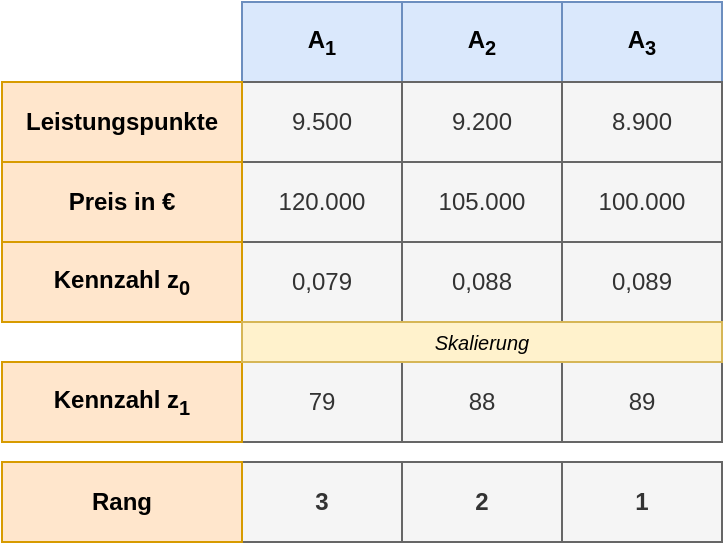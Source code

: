 <mxfile compressed="false" version="14.1.8" type="device">
  <diagram id="p_5dqF6M_ELMbfmQXxSX" name="Seite-1">
    <mxGraphModel dx="769" dy="484" grid="1" gridSize="10" guides="1" tooltips="1" connect="1" arrows="1" fold="1" page="1" pageScale="1" pageWidth="827" pageHeight="1169" math="0" shadow="0">
      <root>
        <mxCell id="0" />
        <mxCell id="1" parent="0" />
        <mxCell id="tCeKCVtLlc2q678bwAeD-7" value="A&lt;sub&gt;1&lt;/sub&gt;" style="rounded=0;whiteSpace=wrap;html=1;fillColor=#dae8fc;strokeColor=#6c8ebf;fontStyle=1" parent="1" vertex="1">
          <mxGeometry x="520" y="80" width="80" height="40" as="geometry" />
        </mxCell>
        <mxCell id="tCeKCVtLlc2q678bwAeD-8" value="9.500" style="rounded=0;whiteSpace=wrap;html=1;fillColor=#f5f5f5;strokeColor=#666666;fontColor=#333333;" parent="1" vertex="1">
          <mxGeometry x="520" y="120" width="80" height="40" as="geometry" />
        </mxCell>
        <mxCell id="tCeKCVtLlc2q678bwAeD-9" value="120.000" style="rounded=0;whiteSpace=wrap;html=1;fillColor=#f5f5f5;strokeColor=#666666;fontColor=#333333;" parent="1" vertex="1">
          <mxGeometry x="520" y="160" width="80" height="40" as="geometry" />
        </mxCell>
        <mxCell id="tCeKCVtLlc2q678bwAeD-10" value="0,079" style="rounded=0;whiteSpace=wrap;html=1;fillColor=#f5f5f5;strokeColor=#666666;fontColor=#333333;" parent="1" vertex="1">
          <mxGeometry x="520" y="200" width="80" height="40" as="geometry" />
        </mxCell>
        <mxCell id="tCeKCVtLlc2q678bwAeD-11" value="79" style="rounded=0;whiteSpace=wrap;html=1;fillColor=#f5f5f5;strokeColor=#666666;fontColor=#333333;" parent="1" vertex="1">
          <mxGeometry x="520" y="260" width="80" height="40" as="geometry" />
        </mxCell>
        <mxCell id="tCeKCVtLlc2q678bwAeD-12" value="3" style="rounded=0;whiteSpace=wrap;html=1;fillColor=#f5f5f5;strokeColor=#666666;fontColor=#333333;fontStyle=1" parent="1" vertex="1">
          <mxGeometry x="520" y="310" width="80" height="40" as="geometry" />
        </mxCell>
        <mxCell id="_FoP0lEEPYN2RG6hxORW-2" value="A&lt;sub&gt;2&lt;/sub&gt;" style="rounded=0;whiteSpace=wrap;html=1;fillColor=#dae8fc;strokeColor=#6c8ebf;fontStyle=1" parent="1" vertex="1">
          <mxGeometry x="600" y="80" width="80" height="40" as="geometry" />
        </mxCell>
        <mxCell id="_FoP0lEEPYN2RG6hxORW-3" value="9.200" style="rounded=0;whiteSpace=wrap;html=1;fillColor=#f5f5f5;strokeColor=#666666;fontColor=#333333;" parent="1" vertex="1">
          <mxGeometry x="600" y="120" width="80" height="40" as="geometry" />
        </mxCell>
        <mxCell id="_FoP0lEEPYN2RG6hxORW-4" value="105.000" style="rounded=0;whiteSpace=wrap;html=1;fillColor=#f5f5f5;strokeColor=#666666;fontColor=#333333;" parent="1" vertex="1">
          <mxGeometry x="600" y="160" width="80" height="40" as="geometry" />
        </mxCell>
        <mxCell id="_FoP0lEEPYN2RG6hxORW-5" value="0,088" style="rounded=0;whiteSpace=wrap;html=1;fillColor=#f5f5f5;strokeColor=#666666;fontColor=#333333;" parent="1" vertex="1">
          <mxGeometry x="600" y="200" width="80" height="40" as="geometry" />
        </mxCell>
        <mxCell id="_FoP0lEEPYN2RG6hxORW-6" value="88" style="rounded=0;whiteSpace=wrap;html=1;fillColor=#f5f5f5;strokeColor=#666666;fontColor=#333333;" parent="1" vertex="1">
          <mxGeometry x="600" y="260" width="80" height="40" as="geometry" />
        </mxCell>
        <mxCell id="_FoP0lEEPYN2RG6hxORW-7" value="2" style="rounded=0;whiteSpace=wrap;html=1;fillColor=#f5f5f5;strokeColor=#666666;fontColor=#333333;fontStyle=1" parent="1" vertex="1">
          <mxGeometry x="600" y="310" width="80" height="40" as="geometry" />
        </mxCell>
        <mxCell id="_FoP0lEEPYN2RG6hxORW-8" value="A&lt;sub&gt;3&lt;/sub&gt;" style="rounded=0;whiteSpace=wrap;html=1;fillColor=#dae8fc;strokeColor=#6c8ebf;fontStyle=1" parent="1" vertex="1">
          <mxGeometry x="680" y="80" width="80" height="40" as="geometry" />
        </mxCell>
        <mxCell id="_FoP0lEEPYN2RG6hxORW-9" value="8.900" style="rounded=0;whiteSpace=wrap;html=1;fillColor=#f5f5f5;strokeColor=#666666;fontColor=#333333;" parent="1" vertex="1">
          <mxGeometry x="680" y="120" width="80" height="40" as="geometry" />
        </mxCell>
        <mxCell id="_FoP0lEEPYN2RG6hxORW-10" value="100.000" style="rounded=0;whiteSpace=wrap;html=1;fillColor=#f5f5f5;strokeColor=#666666;fontColor=#333333;" parent="1" vertex="1">
          <mxGeometry x="680" y="160" width="80" height="40" as="geometry" />
        </mxCell>
        <mxCell id="_FoP0lEEPYN2RG6hxORW-11" value="0,089" style="rounded=0;whiteSpace=wrap;html=1;fillColor=#f5f5f5;strokeColor=#666666;fontColor=#333333;" parent="1" vertex="1">
          <mxGeometry x="680" y="200" width="80" height="40" as="geometry" />
        </mxCell>
        <mxCell id="_FoP0lEEPYN2RG6hxORW-12" value="89" style="rounded=0;whiteSpace=wrap;html=1;fillColor=#f5f5f5;strokeColor=#666666;fontColor=#333333;" parent="1" vertex="1">
          <mxGeometry x="680" y="260" width="80" height="40" as="geometry" />
        </mxCell>
        <mxCell id="_FoP0lEEPYN2RG6hxORW-13" value="1" style="rounded=0;whiteSpace=wrap;html=1;fillColor=#f5f5f5;strokeColor=#666666;fontColor=#333333;fontStyle=1" parent="1" vertex="1">
          <mxGeometry x="680" y="310" width="80" height="40" as="geometry" />
        </mxCell>
        <mxCell id="tCeKCVtLlc2q678bwAeD-1" value="Leistungspunkte" style="rounded=0;whiteSpace=wrap;html=1;fillColor=#ffe6cc;strokeColor=#d79b00;fontStyle=1" parent="1" vertex="1">
          <mxGeometry x="400" y="120" width="120" height="40" as="geometry" />
        </mxCell>
        <mxCell id="tCeKCVtLlc2q678bwAeD-2" value="Preis in €" style="rounded=0;whiteSpace=wrap;html=1;fillColor=#ffe6cc;strokeColor=#d79b00;fontStyle=1" parent="1" vertex="1">
          <mxGeometry x="400" y="160" width="120" height="40" as="geometry" />
        </mxCell>
        <mxCell id="tCeKCVtLlc2q678bwAeD-3" value="Kennzahl z&lt;sub&gt;0&lt;/sub&gt;" style="rounded=0;whiteSpace=wrap;html=1;fillColor=#ffe6cc;strokeColor=#d79b00;fontStyle=1" parent="1" vertex="1">
          <mxGeometry x="400" y="200" width="120" height="40" as="geometry" />
        </mxCell>
        <mxCell id="tCeKCVtLlc2q678bwAeD-5" value="Kennzahl z&lt;sub&gt;1&lt;/sub&gt;" style="rounded=0;whiteSpace=wrap;html=1;fillColor=#ffe6cc;strokeColor=#d79b00;fontStyle=1" parent="1" vertex="1">
          <mxGeometry x="400" y="260" width="120" height="40" as="geometry" />
        </mxCell>
        <mxCell id="tCeKCVtLlc2q678bwAeD-6" value="Rang" style="rounded=0;whiteSpace=wrap;html=1;fillColor=#ffe6cc;strokeColor=#d79b00;fontStyle=1" parent="1" vertex="1">
          <mxGeometry x="400" y="310" width="120" height="40" as="geometry" />
        </mxCell>
        <mxCell id="_FoP0lEEPYN2RG6hxORW-1" value="&lt;font style=&quot;font-size: 10px&quot;&gt;Skalierung&lt;/font&gt;" style="rounded=0;whiteSpace=wrap;html=1;fontStyle=2;fillColor=#fff2cc;strokeColor=#d6b656;" parent="1" vertex="1">
          <mxGeometry x="520" y="240" width="240" height="20" as="geometry" />
        </mxCell>
      </root>
    </mxGraphModel>
  </diagram>
</mxfile>
